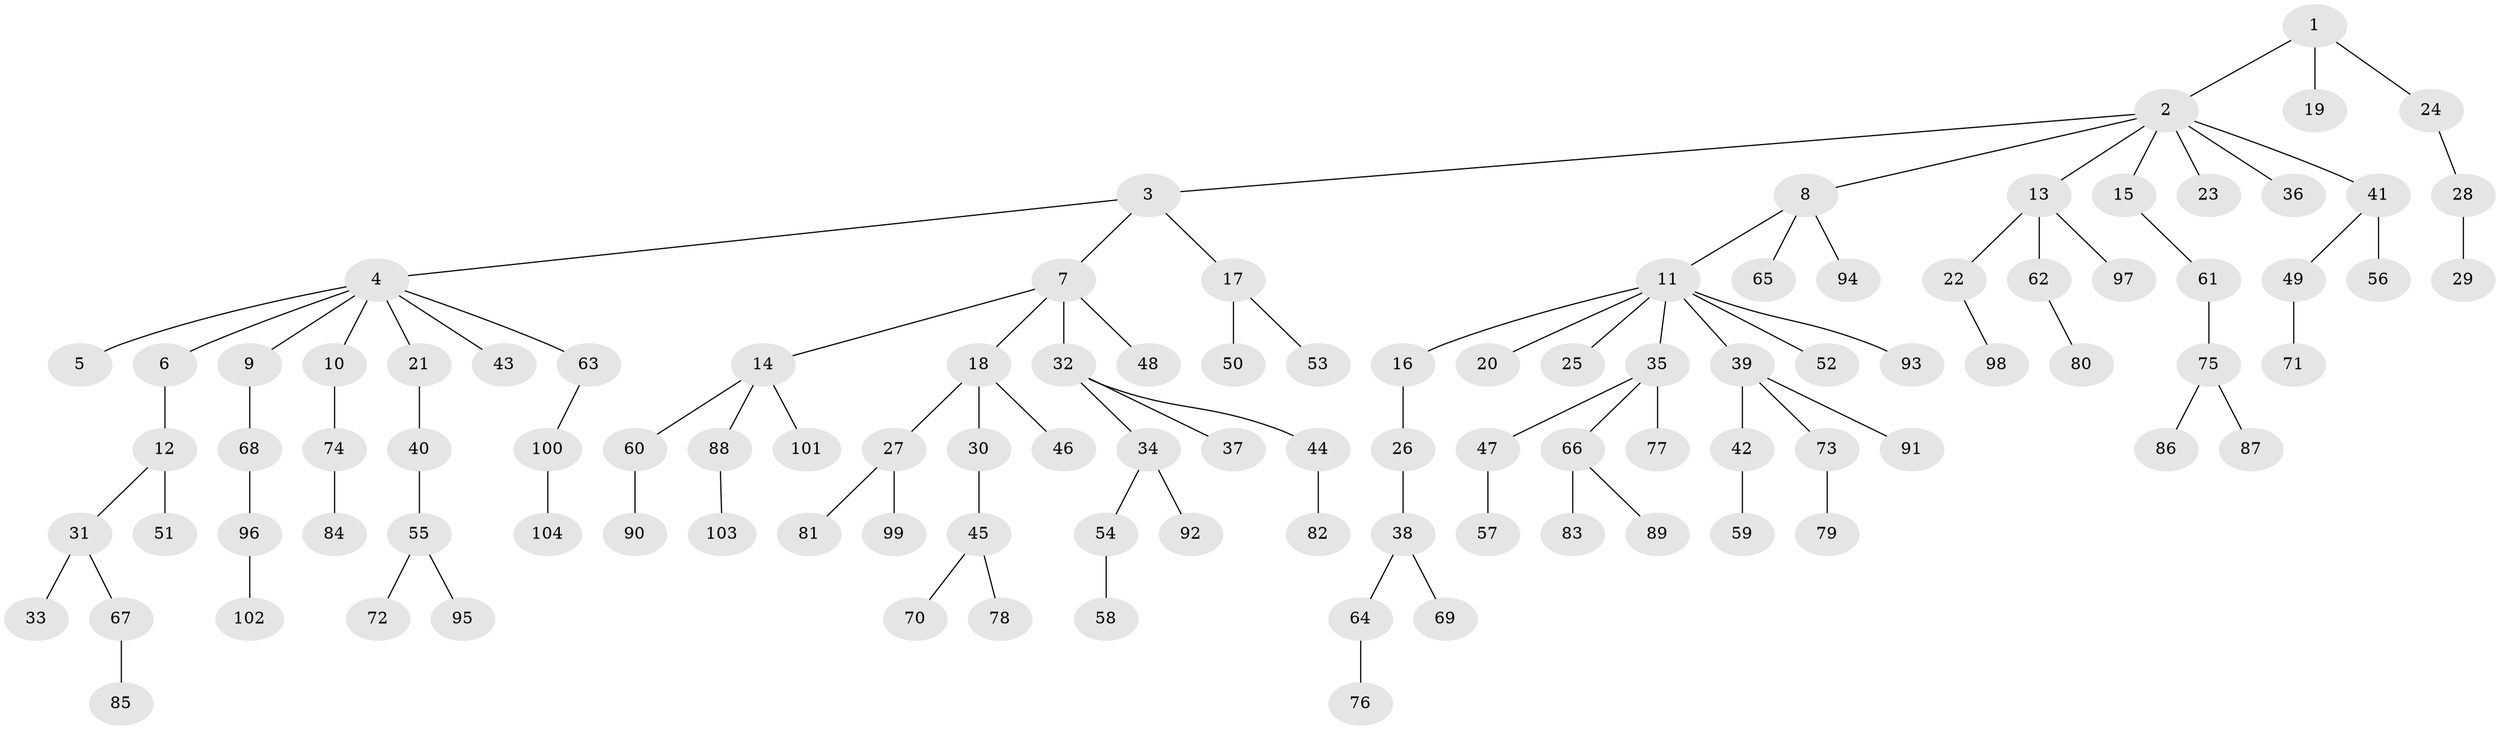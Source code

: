 // coarse degree distribution, {2: 0.25, 1: 0.6923076923076923, 4: 0.038461538461538464, 32: 0.019230769230769232}
// Generated by graph-tools (version 1.1) at 2025/55/03/04/25 21:55:52]
// undirected, 104 vertices, 103 edges
graph export_dot {
graph [start="1"]
  node [color=gray90,style=filled];
  1;
  2;
  3;
  4;
  5;
  6;
  7;
  8;
  9;
  10;
  11;
  12;
  13;
  14;
  15;
  16;
  17;
  18;
  19;
  20;
  21;
  22;
  23;
  24;
  25;
  26;
  27;
  28;
  29;
  30;
  31;
  32;
  33;
  34;
  35;
  36;
  37;
  38;
  39;
  40;
  41;
  42;
  43;
  44;
  45;
  46;
  47;
  48;
  49;
  50;
  51;
  52;
  53;
  54;
  55;
  56;
  57;
  58;
  59;
  60;
  61;
  62;
  63;
  64;
  65;
  66;
  67;
  68;
  69;
  70;
  71;
  72;
  73;
  74;
  75;
  76;
  77;
  78;
  79;
  80;
  81;
  82;
  83;
  84;
  85;
  86;
  87;
  88;
  89;
  90;
  91;
  92;
  93;
  94;
  95;
  96;
  97;
  98;
  99;
  100;
  101;
  102;
  103;
  104;
  1 -- 2;
  1 -- 19;
  1 -- 24;
  2 -- 3;
  2 -- 8;
  2 -- 13;
  2 -- 15;
  2 -- 23;
  2 -- 36;
  2 -- 41;
  3 -- 4;
  3 -- 7;
  3 -- 17;
  4 -- 5;
  4 -- 6;
  4 -- 9;
  4 -- 10;
  4 -- 21;
  4 -- 43;
  4 -- 63;
  6 -- 12;
  7 -- 14;
  7 -- 18;
  7 -- 32;
  7 -- 48;
  8 -- 11;
  8 -- 65;
  8 -- 94;
  9 -- 68;
  10 -- 74;
  11 -- 16;
  11 -- 20;
  11 -- 25;
  11 -- 35;
  11 -- 39;
  11 -- 52;
  11 -- 93;
  12 -- 31;
  12 -- 51;
  13 -- 22;
  13 -- 62;
  13 -- 97;
  14 -- 60;
  14 -- 88;
  14 -- 101;
  15 -- 61;
  16 -- 26;
  17 -- 50;
  17 -- 53;
  18 -- 27;
  18 -- 30;
  18 -- 46;
  21 -- 40;
  22 -- 98;
  24 -- 28;
  26 -- 38;
  27 -- 81;
  27 -- 99;
  28 -- 29;
  30 -- 45;
  31 -- 33;
  31 -- 67;
  32 -- 34;
  32 -- 37;
  32 -- 44;
  34 -- 54;
  34 -- 92;
  35 -- 47;
  35 -- 66;
  35 -- 77;
  38 -- 64;
  38 -- 69;
  39 -- 42;
  39 -- 73;
  39 -- 91;
  40 -- 55;
  41 -- 49;
  41 -- 56;
  42 -- 59;
  44 -- 82;
  45 -- 70;
  45 -- 78;
  47 -- 57;
  49 -- 71;
  54 -- 58;
  55 -- 72;
  55 -- 95;
  60 -- 90;
  61 -- 75;
  62 -- 80;
  63 -- 100;
  64 -- 76;
  66 -- 83;
  66 -- 89;
  67 -- 85;
  68 -- 96;
  73 -- 79;
  74 -- 84;
  75 -- 86;
  75 -- 87;
  88 -- 103;
  96 -- 102;
  100 -- 104;
}
